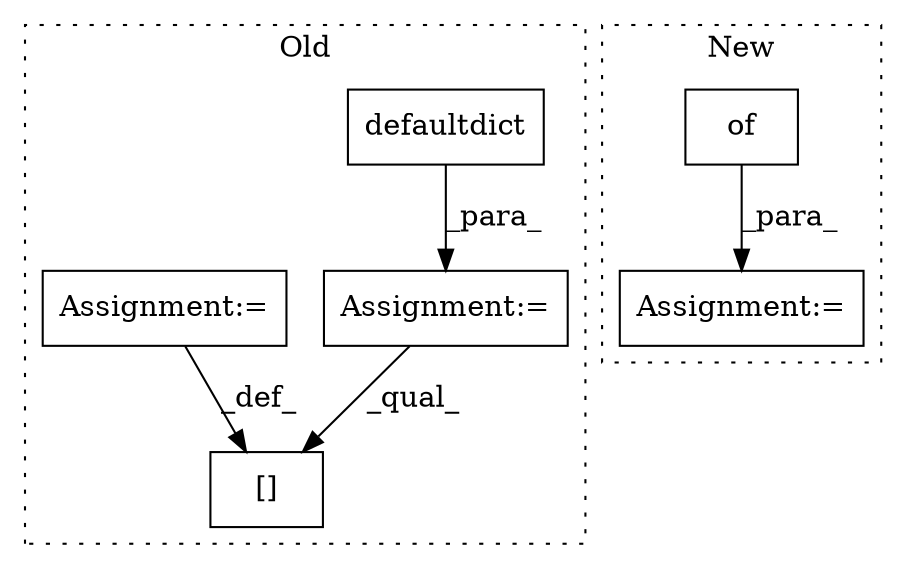 digraph G {
subgraph cluster0 {
1 [label="defaultdict" a="32" s="17609,17625" l="12,1" shape="box"];
4 [label="Assignment:=" a="7" s="17608" l="1" shape="box"];
5 [label="[]" a="2" s="17791,17806" l="14,1" shape="box"];
6 [label="Assignment:=" a="7" s="17807" l="1" shape="box"];
label = "Old";
style="dotted";
}
subgraph cluster1 {
2 [label="of" a="32" s="17356" l="4" shape="box"];
3 [label="Assignment:=" a="7" s="17351" l="1" shape="box"];
label = "New";
style="dotted";
}
1 -> 4 [label="_para_"];
2 -> 3 [label="_para_"];
4 -> 5 [label="_qual_"];
6 -> 5 [label="_def_"];
}